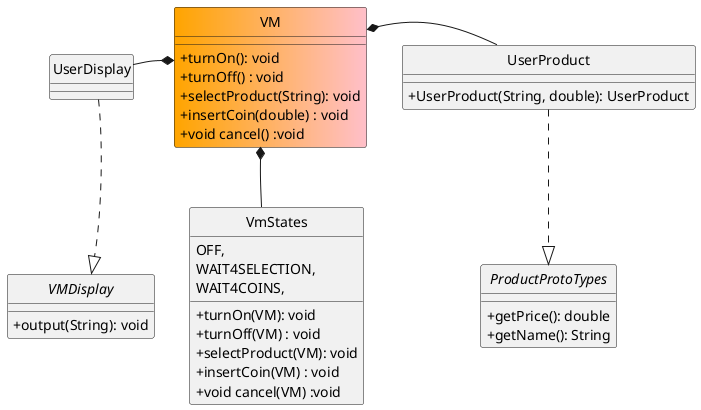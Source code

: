 @startuml
hide circle
skinparam classAttributeIconSize 0

class VM #ORANGE|PINK{
    + turnOn(): void
    + turnOff() : void
    + selectProduct(String): void
    + insertCoin(double) : void
    + void cancel() :void
}

class UserDisplay {

}

class UserProduct{
    + UserProduct(String, double): UserProduct
}

enum VmStates{
    OFF,
    WAIT4SELECTION,
    WAIT4COINS,
    + turnOn(VM): void
     + turnOff(VM) : void
     + selectProduct(VM): void
     + insertCoin(VM) : void
     + void cancel(VM) :void
}


interface ProductProtoTypes {
    + getPrice(): double
    + getName(): String
}

interface VMDisplay{
    +output(String): void
}
VM *-- VmStates
VM -down[hidden]-> VmStates
VM -left[hidden]-> UserDisplay
VM -right[hidden]-> UserProduct

UserDisplay -down[hidden]-> VMDisplay

VM *- UserProduct
VM *- UserDisplay
UserProduct ..|> ProductProtoTypes
UserDisplay ..|> VMDisplay




@enduml